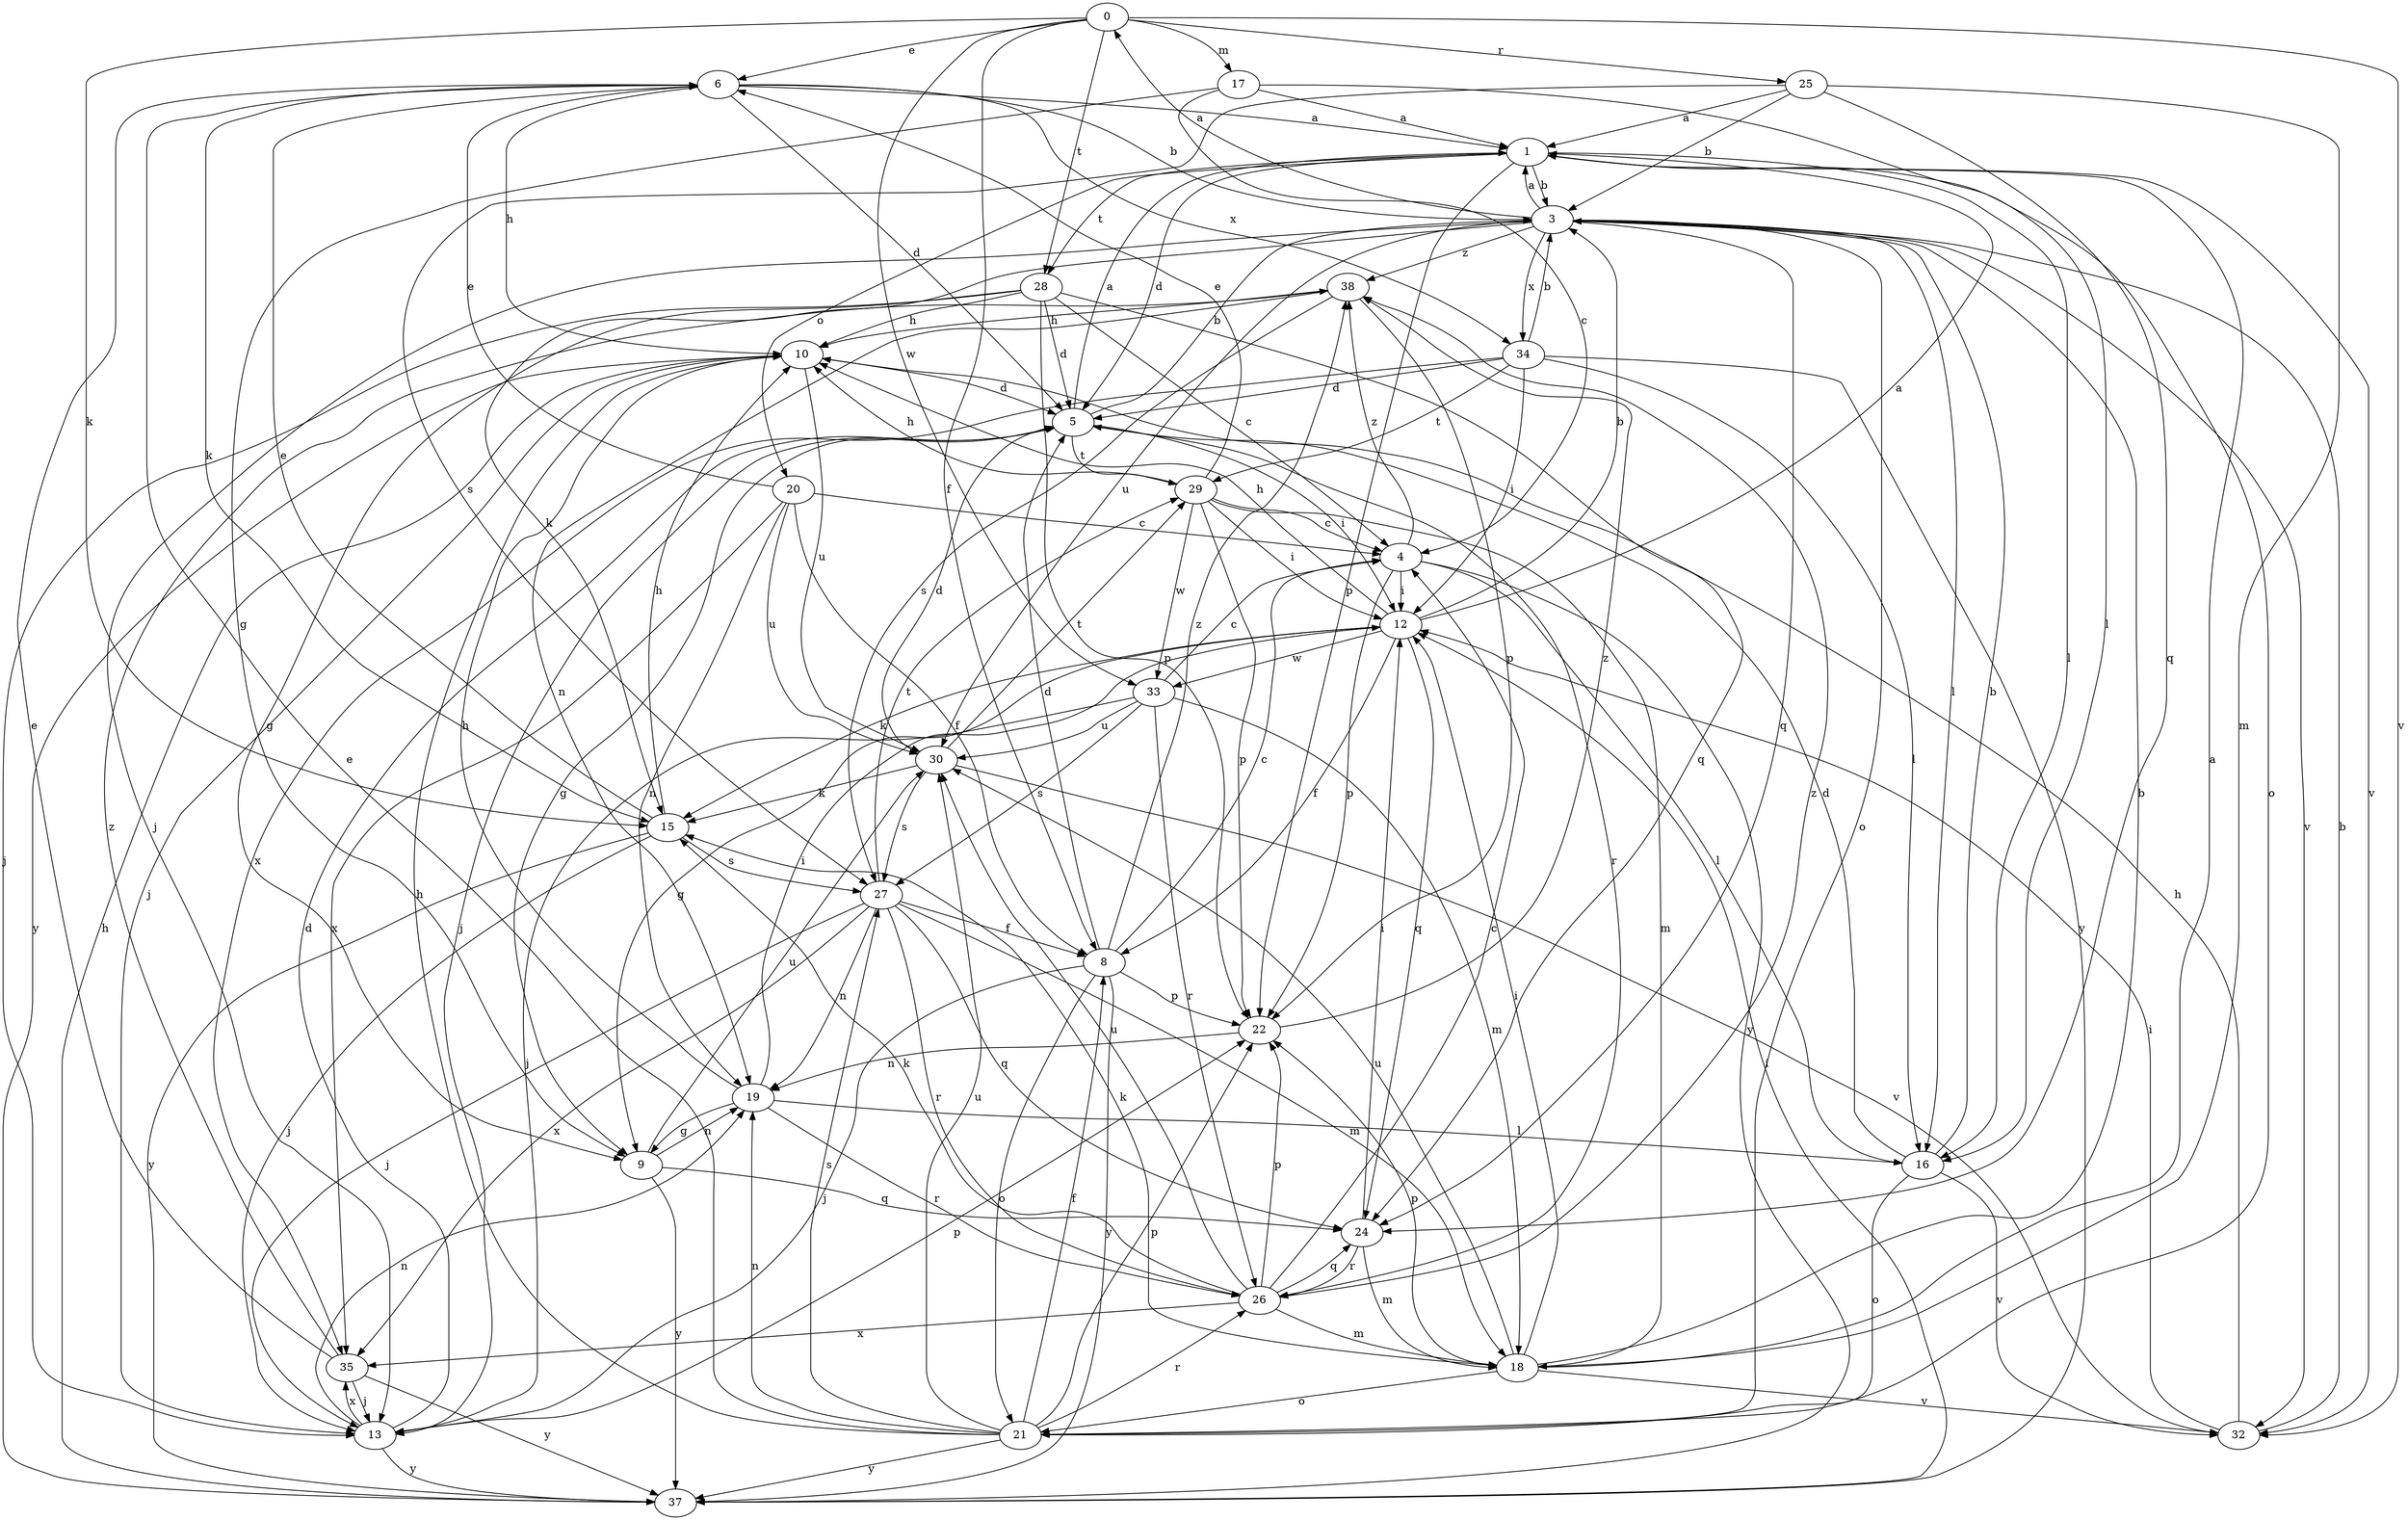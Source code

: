 strict digraph  {
0;
1;
3;
4;
5;
6;
8;
9;
10;
12;
13;
15;
16;
17;
18;
19;
20;
21;
22;
24;
25;
26;
27;
28;
29;
30;
32;
33;
34;
35;
37;
38;
0 -> 6  [label=e];
0 -> 8  [label=f];
0 -> 15  [label=k];
0 -> 17  [label=m];
0 -> 25  [label=r];
0 -> 28  [label=t];
0 -> 32  [label=v];
0 -> 33  [label=w];
1 -> 3  [label=b];
1 -> 5  [label=d];
1 -> 16  [label=l];
1 -> 20  [label=o];
1 -> 21  [label=o];
1 -> 22  [label=p];
1 -> 28  [label=t];
1 -> 32  [label=v];
3 -> 0  [label=a];
3 -> 1  [label=a];
3 -> 13  [label=j];
3 -> 15  [label=k];
3 -> 16  [label=l];
3 -> 21  [label=o];
3 -> 24  [label=q];
3 -> 30  [label=u];
3 -> 32  [label=v];
3 -> 34  [label=x];
3 -> 38  [label=z];
4 -> 12  [label=i];
4 -> 16  [label=l];
4 -> 22  [label=p];
4 -> 37  [label=y];
4 -> 38  [label=z];
5 -> 1  [label=a];
5 -> 3  [label=b];
5 -> 9  [label=g];
5 -> 12  [label=i];
5 -> 13  [label=j];
5 -> 26  [label=r];
5 -> 29  [label=t];
6 -> 1  [label=a];
6 -> 3  [label=b];
6 -> 5  [label=d];
6 -> 10  [label=h];
6 -> 15  [label=k];
6 -> 34  [label=x];
8 -> 4  [label=c];
8 -> 5  [label=d];
8 -> 13  [label=j];
8 -> 21  [label=o];
8 -> 22  [label=p];
8 -> 37  [label=y];
8 -> 38  [label=z];
9 -> 19  [label=n];
9 -> 24  [label=q];
9 -> 30  [label=u];
9 -> 37  [label=y];
10 -> 5  [label=d];
10 -> 13  [label=j];
10 -> 30  [label=u];
10 -> 37  [label=y];
12 -> 1  [label=a];
12 -> 3  [label=b];
12 -> 8  [label=f];
12 -> 9  [label=g];
12 -> 10  [label=h];
12 -> 15  [label=k];
12 -> 24  [label=q];
12 -> 33  [label=w];
13 -> 5  [label=d];
13 -> 19  [label=n];
13 -> 22  [label=p];
13 -> 35  [label=x];
13 -> 37  [label=y];
15 -> 6  [label=e];
15 -> 10  [label=h];
15 -> 13  [label=j];
15 -> 27  [label=s];
15 -> 37  [label=y];
16 -> 3  [label=b];
16 -> 5  [label=d];
16 -> 21  [label=o];
16 -> 32  [label=v];
17 -> 1  [label=a];
17 -> 4  [label=c];
17 -> 9  [label=g];
17 -> 16  [label=l];
18 -> 1  [label=a];
18 -> 3  [label=b];
18 -> 12  [label=i];
18 -> 15  [label=k];
18 -> 21  [label=o];
18 -> 22  [label=p];
18 -> 30  [label=u];
18 -> 32  [label=v];
19 -> 9  [label=g];
19 -> 10  [label=h];
19 -> 12  [label=i];
19 -> 16  [label=l];
19 -> 26  [label=r];
20 -> 4  [label=c];
20 -> 6  [label=e];
20 -> 8  [label=f];
20 -> 19  [label=n];
20 -> 30  [label=u];
20 -> 35  [label=x];
21 -> 6  [label=e];
21 -> 8  [label=f];
21 -> 10  [label=h];
21 -> 19  [label=n];
21 -> 22  [label=p];
21 -> 26  [label=r];
21 -> 27  [label=s];
21 -> 30  [label=u];
21 -> 37  [label=y];
22 -> 19  [label=n];
22 -> 38  [label=z];
24 -> 12  [label=i];
24 -> 18  [label=m];
24 -> 26  [label=r];
25 -> 1  [label=a];
25 -> 3  [label=b];
25 -> 18  [label=m];
25 -> 24  [label=q];
25 -> 27  [label=s];
26 -> 4  [label=c];
26 -> 15  [label=k];
26 -> 18  [label=m];
26 -> 22  [label=p];
26 -> 24  [label=q];
26 -> 30  [label=u];
26 -> 35  [label=x];
26 -> 38  [label=z];
27 -> 8  [label=f];
27 -> 13  [label=j];
27 -> 18  [label=m];
27 -> 19  [label=n];
27 -> 24  [label=q];
27 -> 26  [label=r];
27 -> 29  [label=t];
27 -> 35  [label=x];
28 -> 4  [label=c];
28 -> 5  [label=d];
28 -> 9  [label=g];
28 -> 10  [label=h];
28 -> 13  [label=j];
28 -> 22  [label=p];
28 -> 24  [label=q];
29 -> 4  [label=c];
29 -> 6  [label=e];
29 -> 10  [label=h];
29 -> 12  [label=i];
29 -> 18  [label=m];
29 -> 22  [label=p];
29 -> 33  [label=w];
30 -> 5  [label=d];
30 -> 15  [label=k];
30 -> 27  [label=s];
30 -> 29  [label=t];
30 -> 32  [label=v];
32 -> 3  [label=b];
32 -> 10  [label=h];
32 -> 12  [label=i];
33 -> 4  [label=c];
33 -> 13  [label=j];
33 -> 18  [label=m];
33 -> 26  [label=r];
33 -> 27  [label=s];
33 -> 30  [label=u];
34 -> 3  [label=b];
34 -> 5  [label=d];
34 -> 12  [label=i];
34 -> 16  [label=l];
34 -> 29  [label=t];
34 -> 35  [label=x];
34 -> 37  [label=y];
35 -> 6  [label=e];
35 -> 13  [label=j];
35 -> 37  [label=y];
35 -> 38  [label=z];
37 -> 10  [label=h];
37 -> 12  [label=i];
38 -> 10  [label=h];
38 -> 19  [label=n];
38 -> 22  [label=p];
38 -> 27  [label=s];
}
